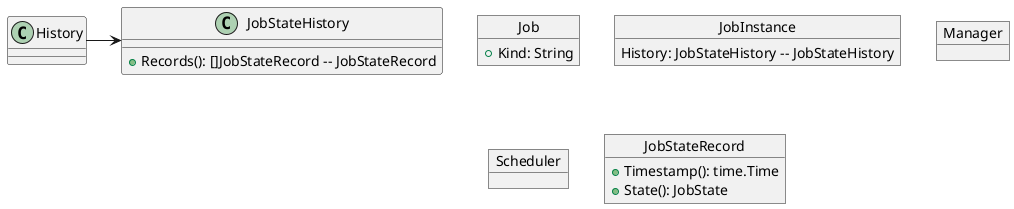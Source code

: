 @startuml

object Job{
  +Kind: String
}

object JobInstance {
  History: JobStateHistory -- JobStateHistory
}

History -> JobStateHistory

object Manager {
}

object Scheduler {
}

object JobStateHistory {
  +Records(): []JobStateRecord -- JobStateRecord
}

object JobStateRecord {
  +Timestamp(): time.Time
  +State(): JobState
}

@enduml